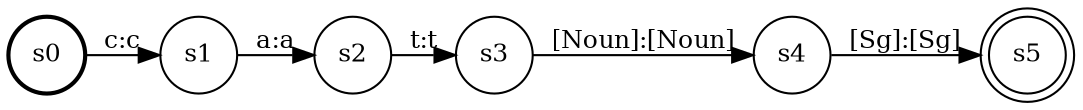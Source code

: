 digraph foo {
rankdir=LR ;
ranksep =".25" ;

/* default shape for nodes */
node [shape=circle, style=solid, fontsize=12]
edge [fontsize=12] ;

s0 -> s1 [label="c:c"] ;
s0 [style=bold] ; 
s1 -> s2 [label="a:a"] ;
s2 -> s3 [label="t:t"] ;
s3 -> s4 [label="[Noun]:[Noun]"] ;
s4 -> s5 [label="[Sg]:[Sg]"] ;
s5 [shape=doublecircle] ;

}
